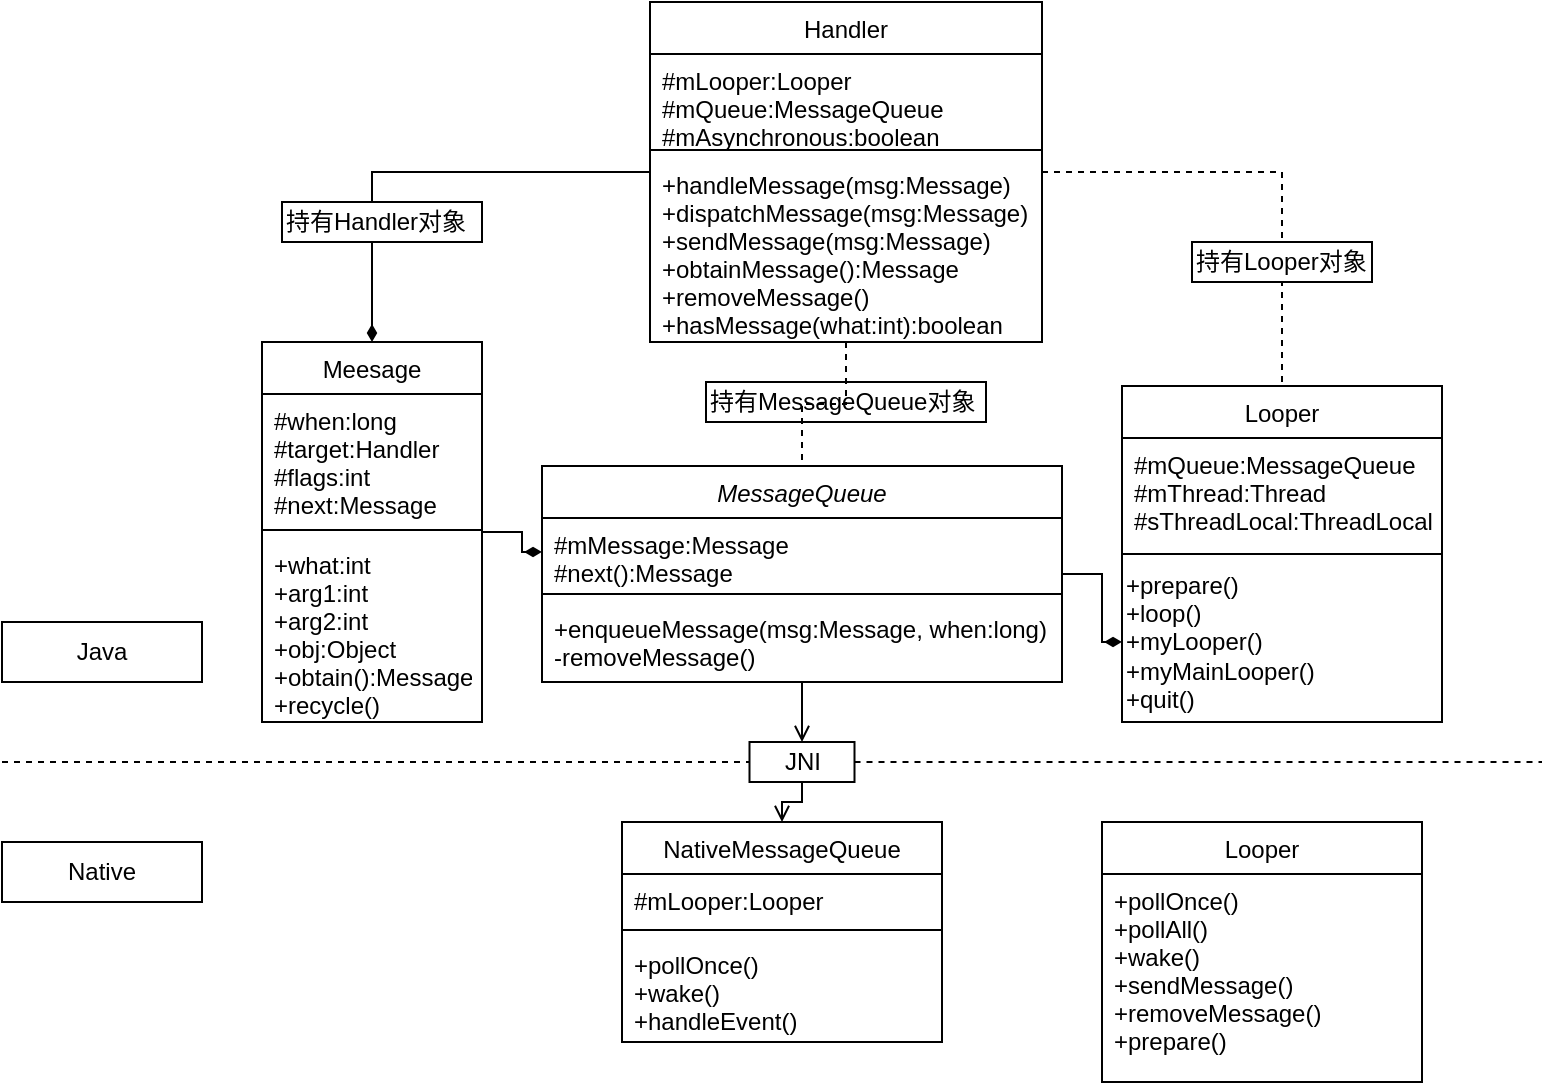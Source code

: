 <mxfile version="13.3.0" type="github"><diagram id="C5RBs43oDa-KdzZeNtuy" name="Page-1"><mxGraphModel dx="1141" dy="1764" grid="1" gridSize="10" guides="1" tooltips="1" connect="1" arrows="1" fold="1" page="1" pageScale="1" pageWidth="827" pageHeight="1169" math="0" shadow="0"><root><mxCell id="WIyWlLk6GJQsqaUBKTNV-0"/><mxCell id="WIyWlLk6GJQsqaUBKTNV-1" parent="WIyWlLk6GJQsqaUBKTNV-0"/><mxCell id="zkfFHV4jXpPFQw0GAbJ--26" value="" style="endArrow=open;shadow=0;strokeWidth=1;strokeColor=#000000;rounded=0;endFill=1;edgeStyle=elbowEdgeStyle;elbow=vertical;" parent="WIyWlLk6GJQsqaUBKTNV-1" source="6ohGUydMQJgf0dvmRmFR-70" target="zkfFHV4jXpPFQw0GAbJ--17" edge="1"><mxGeometry x="0.5" y="41" relative="1" as="geometry"><mxPoint x="380" y="192" as="sourcePoint"/><mxPoint x="540" y="192" as="targetPoint"/><mxPoint x="-40" y="32" as="offset"/></mxGeometry></mxCell><mxCell id="6ohGUydMQJgf0dvmRmFR-1" value="" style="endArrow=none;dashed=1;html=1;" edge="1" parent="WIyWlLk6GJQsqaUBKTNV-1" source="6ohGUydMQJgf0dvmRmFR-70"><mxGeometry width="50" height="50" relative="1" as="geometry"><mxPoint x="80" y="280" as="sourcePoint"/><mxPoint x="850" y="280" as="targetPoint"/></mxGeometry></mxCell><mxCell id="6ohGUydMQJgf0dvmRmFR-2" value="Java" style="rounded=0;whiteSpace=wrap;html=1;" vertex="1" parent="WIyWlLk6GJQsqaUBKTNV-1"><mxGeometry x="80" y="210" width="100" height="30" as="geometry"/></mxCell><mxCell id="6ohGUydMQJgf0dvmRmFR-3" value="Native" style="rounded=0;whiteSpace=wrap;html=1;" vertex="1" parent="WIyWlLk6GJQsqaUBKTNV-1"><mxGeometry x="80" y="320" width="100" height="30" as="geometry"/></mxCell><mxCell id="6ohGUydMQJgf0dvmRmFR-73" value="" style="edgeStyle=orthogonalEdgeStyle;rounded=0;orthogonalLoop=1;jettySize=auto;html=1;endArrow=diamondThin;endFill=1;" edge="1" parent="WIyWlLk6GJQsqaUBKTNV-1" source="6ohGUydMQJgf0dvmRmFR-20" target="zkfFHV4jXpPFQw0GAbJ--1"><mxGeometry relative="1" as="geometry"/></mxCell><mxCell id="6ohGUydMQJgf0dvmRmFR-20" value="Meesage" style="swimlane;fontStyle=0;align=center;verticalAlign=top;childLayout=stackLayout;horizontal=1;startSize=26;horizontalStack=0;resizeParent=1;resizeLast=0;collapsible=1;marginBottom=0;rounded=0;shadow=0;strokeWidth=1;" vertex="1" parent="WIyWlLk6GJQsqaUBKTNV-1"><mxGeometry x="210" y="70" width="110" height="190" as="geometry"><mxRectangle x="130" y="380" width="160" height="26" as="alternateBounds"/></mxGeometry></mxCell><mxCell id="6ohGUydMQJgf0dvmRmFR-21" value="#when:long&#10;#target:Handler&#10;#flags:int&#10;#next:Message" style="text;align=left;verticalAlign=top;spacingLeft=4;spacingRight=4;overflow=hidden;rotatable=0;points=[[0,0.5],[1,0.5]];portConstraint=eastwest;" vertex="1" parent="6ohGUydMQJgf0dvmRmFR-20"><mxGeometry y="26" width="110" height="64" as="geometry"/></mxCell><mxCell id="6ohGUydMQJgf0dvmRmFR-23" value="" style="line;html=1;strokeWidth=1;align=left;verticalAlign=middle;spacingTop=-1;spacingLeft=3;spacingRight=3;rotatable=0;labelPosition=right;points=[];portConstraint=eastwest;" vertex="1" parent="6ohGUydMQJgf0dvmRmFR-20"><mxGeometry y="90" width="110" height="8" as="geometry"/></mxCell><mxCell id="6ohGUydMQJgf0dvmRmFR-24" value="+what:int&#10;+arg1:int&#10;+arg2:int&#10;+obj:Object&#10;+obtain():Message&#10;+recycle()&#10;" style="text;align=left;verticalAlign=top;spacingLeft=4;spacingRight=4;overflow=hidden;rotatable=0;points=[[0,0.5],[1,0.5]];portConstraint=eastwest;fontStyle=0" vertex="1" parent="6ohGUydMQJgf0dvmRmFR-20"><mxGeometry y="98" width="110" height="92" as="geometry"/></mxCell><mxCell id="6ohGUydMQJgf0dvmRmFR-54" style="edgeStyle=orthogonalEdgeStyle;rounded=0;orthogonalLoop=1;jettySize=auto;html=1;entryX=0.5;entryY=0;entryDx=0;entryDy=0;endArrow=diamondThin;endFill=1;" edge="1" parent="WIyWlLk6GJQsqaUBKTNV-1" source="zkfFHV4jXpPFQw0GAbJ--6" target="6ohGUydMQJgf0dvmRmFR-20"><mxGeometry relative="1" as="geometry"/></mxCell><mxCell id="6ohGUydMQJgf0dvmRmFR-62" style="edgeStyle=orthogonalEdgeStyle;rounded=0;orthogonalLoop=1;jettySize=auto;html=1;dashed=1;endArrow=none;endFill=0;" edge="1" parent="WIyWlLk6GJQsqaUBKTNV-1" source="zkfFHV4jXpPFQw0GAbJ--6" target="zkfFHV4jXpPFQw0GAbJ--13"><mxGeometry relative="1" as="geometry"/></mxCell><mxCell id="zkfFHV4jXpPFQw0GAbJ--17" value="NativeMessageQueue&#10;" style="swimlane;fontStyle=0;align=center;verticalAlign=top;childLayout=stackLayout;horizontal=1;startSize=26;horizontalStack=0;resizeParent=1;resizeLast=0;collapsible=1;marginBottom=0;rounded=0;shadow=0;strokeWidth=1;" parent="WIyWlLk6GJQsqaUBKTNV-1" vertex="1"><mxGeometry x="390" y="310" width="160" height="110" as="geometry"><mxRectangle x="550" y="140" width="160" height="26" as="alternateBounds"/></mxGeometry></mxCell><mxCell id="zkfFHV4jXpPFQw0GAbJ--19" value="#mLooper:Looper" style="text;align=left;verticalAlign=top;spacingLeft=4;spacingRight=4;overflow=hidden;rotatable=0;points=[[0,0.5],[1,0.5]];portConstraint=eastwest;rounded=0;shadow=0;html=0;" parent="zkfFHV4jXpPFQw0GAbJ--17" vertex="1"><mxGeometry y="26" width="160" height="24" as="geometry"/></mxCell><mxCell id="zkfFHV4jXpPFQw0GAbJ--23" value="" style="line;html=1;strokeWidth=1;align=left;verticalAlign=middle;spacingTop=-1;spacingLeft=3;spacingRight=3;rotatable=0;labelPosition=right;points=[];portConstraint=eastwest;" parent="zkfFHV4jXpPFQw0GAbJ--17" vertex="1"><mxGeometry y="50" width="160" height="8" as="geometry"/></mxCell><mxCell id="zkfFHV4jXpPFQw0GAbJ--24" value="+pollOnce()&#10;+wake()&#10;+handleEvent()" style="text;align=left;verticalAlign=top;spacingLeft=4;spacingRight=4;overflow=hidden;rotatable=0;points=[[0,0.5],[1,0.5]];portConstraint=eastwest;" parent="zkfFHV4jXpPFQw0GAbJ--17" vertex="1"><mxGeometry y="58" width="160" height="50" as="geometry"/></mxCell><mxCell id="6ohGUydMQJgf0dvmRmFR-5" value="Looper&#10;" style="swimlane;fontStyle=0;align=center;verticalAlign=top;childLayout=stackLayout;horizontal=1;startSize=26;horizontalStack=0;resizeParent=1;resizeLast=0;collapsible=1;marginBottom=0;rounded=0;shadow=0;strokeWidth=1;" vertex="1" parent="WIyWlLk6GJQsqaUBKTNV-1"><mxGeometry x="630" y="310" width="160" height="130" as="geometry"><mxRectangle x="550" y="140" width="160" height="26" as="alternateBounds"/></mxGeometry></mxCell><mxCell id="6ohGUydMQJgf0dvmRmFR-12" value="+pollOnce()&#10;+pollAll()&#10;+wake()&#10;+sendMessage()&#10;+removeMessage()&#10;+prepare()&#10;" style="text;align=left;verticalAlign=top;spacingLeft=4;spacingRight=4;overflow=hidden;rotatable=0;points=[[0,0.5],[1,0.5]];portConstraint=eastwest;" vertex="1" parent="6ohGUydMQJgf0dvmRmFR-5"><mxGeometry y="26" width="160" height="104" as="geometry"/></mxCell><mxCell id="6ohGUydMQJgf0dvmRmFR-64" value="持有MessageQueue对象" style="rounded=0;whiteSpace=wrap;html=1;align=left;" vertex="1" parent="WIyWlLk6GJQsqaUBKTNV-1"><mxGeometry x="432" y="90" width="140" height="20" as="geometry"/></mxCell><mxCell id="6ohGUydMQJgf0dvmRmFR-65" value="持有Looper对象" style="rounded=0;whiteSpace=wrap;html=1;align=left;" vertex="1" parent="WIyWlLk6GJQsqaUBKTNV-1"><mxGeometry x="675" y="20" width="90" height="20" as="geometry"/></mxCell><mxCell id="6ohGUydMQJgf0dvmRmFR-66" style="edgeStyle=orthogonalEdgeStyle;rounded=0;orthogonalLoop=1;jettySize=auto;html=1;dashed=1;endArrow=none;endFill=0;" edge="1" parent="WIyWlLk6GJQsqaUBKTNV-1" source="zkfFHV4jXpPFQw0GAbJ--6" target="zkfFHV4jXpPFQw0GAbJ--0"><mxGeometry relative="1" as="geometry"/></mxCell><mxCell id="zkfFHV4jXpPFQw0GAbJ--6" value="Handler" style="swimlane;fontStyle=0;align=center;verticalAlign=top;childLayout=stackLayout;horizontal=1;startSize=26;horizontalStack=0;resizeParent=1;resizeLast=0;collapsible=1;marginBottom=0;rounded=0;shadow=0;strokeWidth=1;" parent="WIyWlLk6GJQsqaUBKTNV-1" vertex="1"><mxGeometry x="404" y="-100" width="196" height="170" as="geometry"><mxRectangle x="130" y="380" width="160" height="26" as="alternateBounds"/></mxGeometry></mxCell><mxCell id="zkfFHV4jXpPFQw0GAbJ--7" value="#mLooper:Looper&#10;#mQueue:MessageQueue&#10;#mAsynchronous:boolean&#10;&#10;" style="text;align=left;verticalAlign=top;spacingLeft=4;spacingRight=4;overflow=hidden;rotatable=0;points=[[0,0.5],[1,0.5]];portConstraint=eastwest;" parent="zkfFHV4jXpPFQw0GAbJ--6" vertex="1"><mxGeometry y="26" width="196" height="44" as="geometry"/></mxCell><mxCell id="zkfFHV4jXpPFQw0GAbJ--9" value="" style="line;html=1;strokeWidth=1;align=left;verticalAlign=middle;spacingTop=-1;spacingLeft=3;spacingRight=3;rotatable=0;labelPosition=right;points=[];portConstraint=eastwest;" parent="zkfFHV4jXpPFQw0GAbJ--6" vertex="1"><mxGeometry y="70" width="196" height="8" as="geometry"/></mxCell><mxCell id="zkfFHV4jXpPFQw0GAbJ--8" value="+handleMessage(msg:Message)&#10;+dispatchMessage(msg:Message)&#10;+sendMessage(msg:Message)&#10;+obtainMessage():Message&#10;+removeMessage()&#10;+hasMessage(what:int):boolean&#10;" style="text;align=left;verticalAlign=top;spacingLeft=4;spacingRight=4;overflow=hidden;rotatable=0;points=[[0,0.5],[1,0.5]];portConstraint=eastwest;rounded=0;shadow=0;html=0;" parent="zkfFHV4jXpPFQw0GAbJ--6" vertex="1"><mxGeometry y="78" width="196" height="92" as="geometry"/></mxCell><mxCell id="6ohGUydMQJgf0dvmRmFR-74" value="" style="edgeStyle=orthogonalEdgeStyle;rounded=0;orthogonalLoop=1;jettySize=auto;html=1;endArrow=diamondThin;endFill=1;" edge="1" parent="WIyWlLk6GJQsqaUBKTNV-1" source="zkfFHV4jXpPFQw0GAbJ--0" target="6ohGUydMQJgf0dvmRmFR-58"><mxGeometry relative="1" as="geometry"/></mxCell><mxCell id="zkfFHV4jXpPFQw0GAbJ--0" value="MessageQueue&#10;" style="swimlane;fontStyle=2;align=center;verticalAlign=top;childLayout=stackLayout;horizontal=1;startSize=26;horizontalStack=0;resizeParent=1;resizeLast=0;collapsible=1;marginBottom=0;rounded=0;shadow=0;strokeWidth=1;" parent="WIyWlLk6GJQsqaUBKTNV-1" vertex="1"><mxGeometry x="350" y="132" width="260" height="108" as="geometry"><mxRectangle x="230" y="140" width="160" height="26" as="alternateBounds"/></mxGeometry></mxCell><mxCell id="zkfFHV4jXpPFQw0GAbJ--1" value="#mMessage:Message&#10;#next():Message&#10;&#10;" style="text;align=left;verticalAlign=top;spacingLeft=4;spacingRight=4;overflow=hidden;rotatable=0;points=[[0,0.5],[1,0.5]];portConstraint=eastwest;" parent="zkfFHV4jXpPFQw0GAbJ--0" vertex="1"><mxGeometry y="26" width="260" height="34" as="geometry"/></mxCell><mxCell id="zkfFHV4jXpPFQw0GAbJ--4" value="" style="line;html=1;strokeWidth=1;align=left;verticalAlign=middle;spacingTop=-1;spacingLeft=3;spacingRight=3;rotatable=0;labelPosition=right;points=[];portConstraint=eastwest;" parent="zkfFHV4jXpPFQw0GAbJ--0" vertex="1"><mxGeometry y="60" width="260" height="8" as="geometry"/></mxCell><mxCell id="zkfFHV4jXpPFQw0GAbJ--3" value="+enqueueMessage(msg:Message, when:long)&#10;-removeMessage()&#10;" style="text;align=left;verticalAlign=top;spacingLeft=4;spacingRight=4;overflow=hidden;rotatable=0;points=[[0,0.5],[1,0.5]];portConstraint=eastwest;rounded=0;shadow=0;html=0;" parent="zkfFHV4jXpPFQw0GAbJ--0" vertex="1"><mxGeometry y="68" width="260" height="32" as="geometry"/></mxCell><mxCell id="6ohGUydMQJgf0dvmRmFR-67" value="持有Handler对象" style="rounded=0;whiteSpace=wrap;html=1;align=left;" vertex="1" parent="WIyWlLk6GJQsqaUBKTNV-1"><mxGeometry x="220" width="100" height="20" as="geometry"/></mxCell><mxCell id="zkfFHV4jXpPFQw0GAbJ--13" value="Looper&#10;" style="swimlane;fontStyle=0;align=center;verticalAlign=top;childLayout=stackLayout;horizontal=1;startSize=26;horizontalStack=0;resizeParent=1;resizeLast=0;collapsible=1;marginBottom=0;rounded=0;shadow=0;strokeWidth=1;" parent="WIyWlLk6GJQsqaUBKTNV-1" vertex="1"><mxGeometry x="640" y="92" width="160" height="168" as="geometry"><mxRectangle x="340" y="380" width="170" height="26" as="alternateBounds"/></mxGeometry></mxCell><mxCell id="6ohGUydMQJgf0dvmRmFR-17" value="#mQueue:MessageQueue&#10;#mThread:Thread&#10;#sThreadLocal:ThreadLocal" style="text;align=left;verticalAlign=top;spacingLeft=4;spacingRight=4;overflow=hidden;rotatable=0;points=[[0,0.5],[1,0.5]];portConstraint=eastwest;" vertex="1" parent="zkfFHV4jXpPFQw0GAbJ--13"><mxGeometry y="26" width="160" height="54" as="geometry"/></mxCell><mxCell id="6ohGUydMQJgf0dvmRmFR-43" value="" style="line;html=1;strokeWidth=1;align=left;verticalAlign=middle;spacingTop=-1;spacingLeft=3;spacingRight=3;rotatable=0;labelPosition=right;points=[];portConstraint=eastwest;" vertex="1" parent="zkfFHV4jXpPFQw0GAbJ--13"><mxGeometry y="80" width="160" height="8" as="geometry"/></mxCell><mxCell id="6ohGUydMQJgf0dvmRmFR-58" value="+prepare()&lt;br&gt;+loop()&lt;br&gt;+myLooper()&lt;br&gt;+myMainLooper()&lt;br&gt;+quit()" style="text;html=1;align=left;verticalAlign=middle;resizable=0;points=[];autosize=1;" vertex="1" parent="zkfFHV4jXpPFQw0GAbJ--13"><mxGeometry y="88" width="160" height="80" as="geometry"/></mxCell><mxCell id="6ohGUydMQJgf0dvmRmFR-71" value="" style="endArrow=none;dashed=1;html=1;" edge="1" parent="WIyWlLk6GJQsqaUBKTNV-1" target="6ohGUydMQJgf0dvmRmFR-70"><mxGeometry width="50" height="50" relative="1" as="geometry"><mxPoint x="80" y="280" as="sourcePoint"/><mxPoint x="850" y="280" as="targetPoint"/></mxGeometry></mxCell><mxCell id="6ohGUydMQJgf0dvmRmFR-70" value="JNI" style="rounded=0;whiteSpace=wrap;html=1;align=center;" vertex="1" parent="WIyWlLk6GJQsqaUBKTNV-1"><mxGeometry x="453.75" y="270" width="52.5" height="20" as="geometry"/></mxCell><mxCell id="6ohGUydMQJgf0dvmRmFR-72" value="" style="endArrow=open;shadow=0;strokeWidth=1;strokeColor=#000000;rounded=0;endFill=1;edgeStyle=elbowEdgeStyle;elbow=vertical;" edge="1" parent="WIyWlLk6GJQsqaUBKTNV-1" source="zkfFHV4jXpPFQw0GAbJ--0" target="6ohGUydMQJgf0dvmRmFR-70"><mxGeometry x="0.5" y="41" relative="1" as="geometry"><mxPoint x="480" y="252" as="sourcePoint"/><mxPoint x="470" y="310" as="targetPoint"/><mxPoint x="-40" y="32" as="offset"/></mxGeometry></mxCell></root></mxGraphModel></diagram></mxfile>